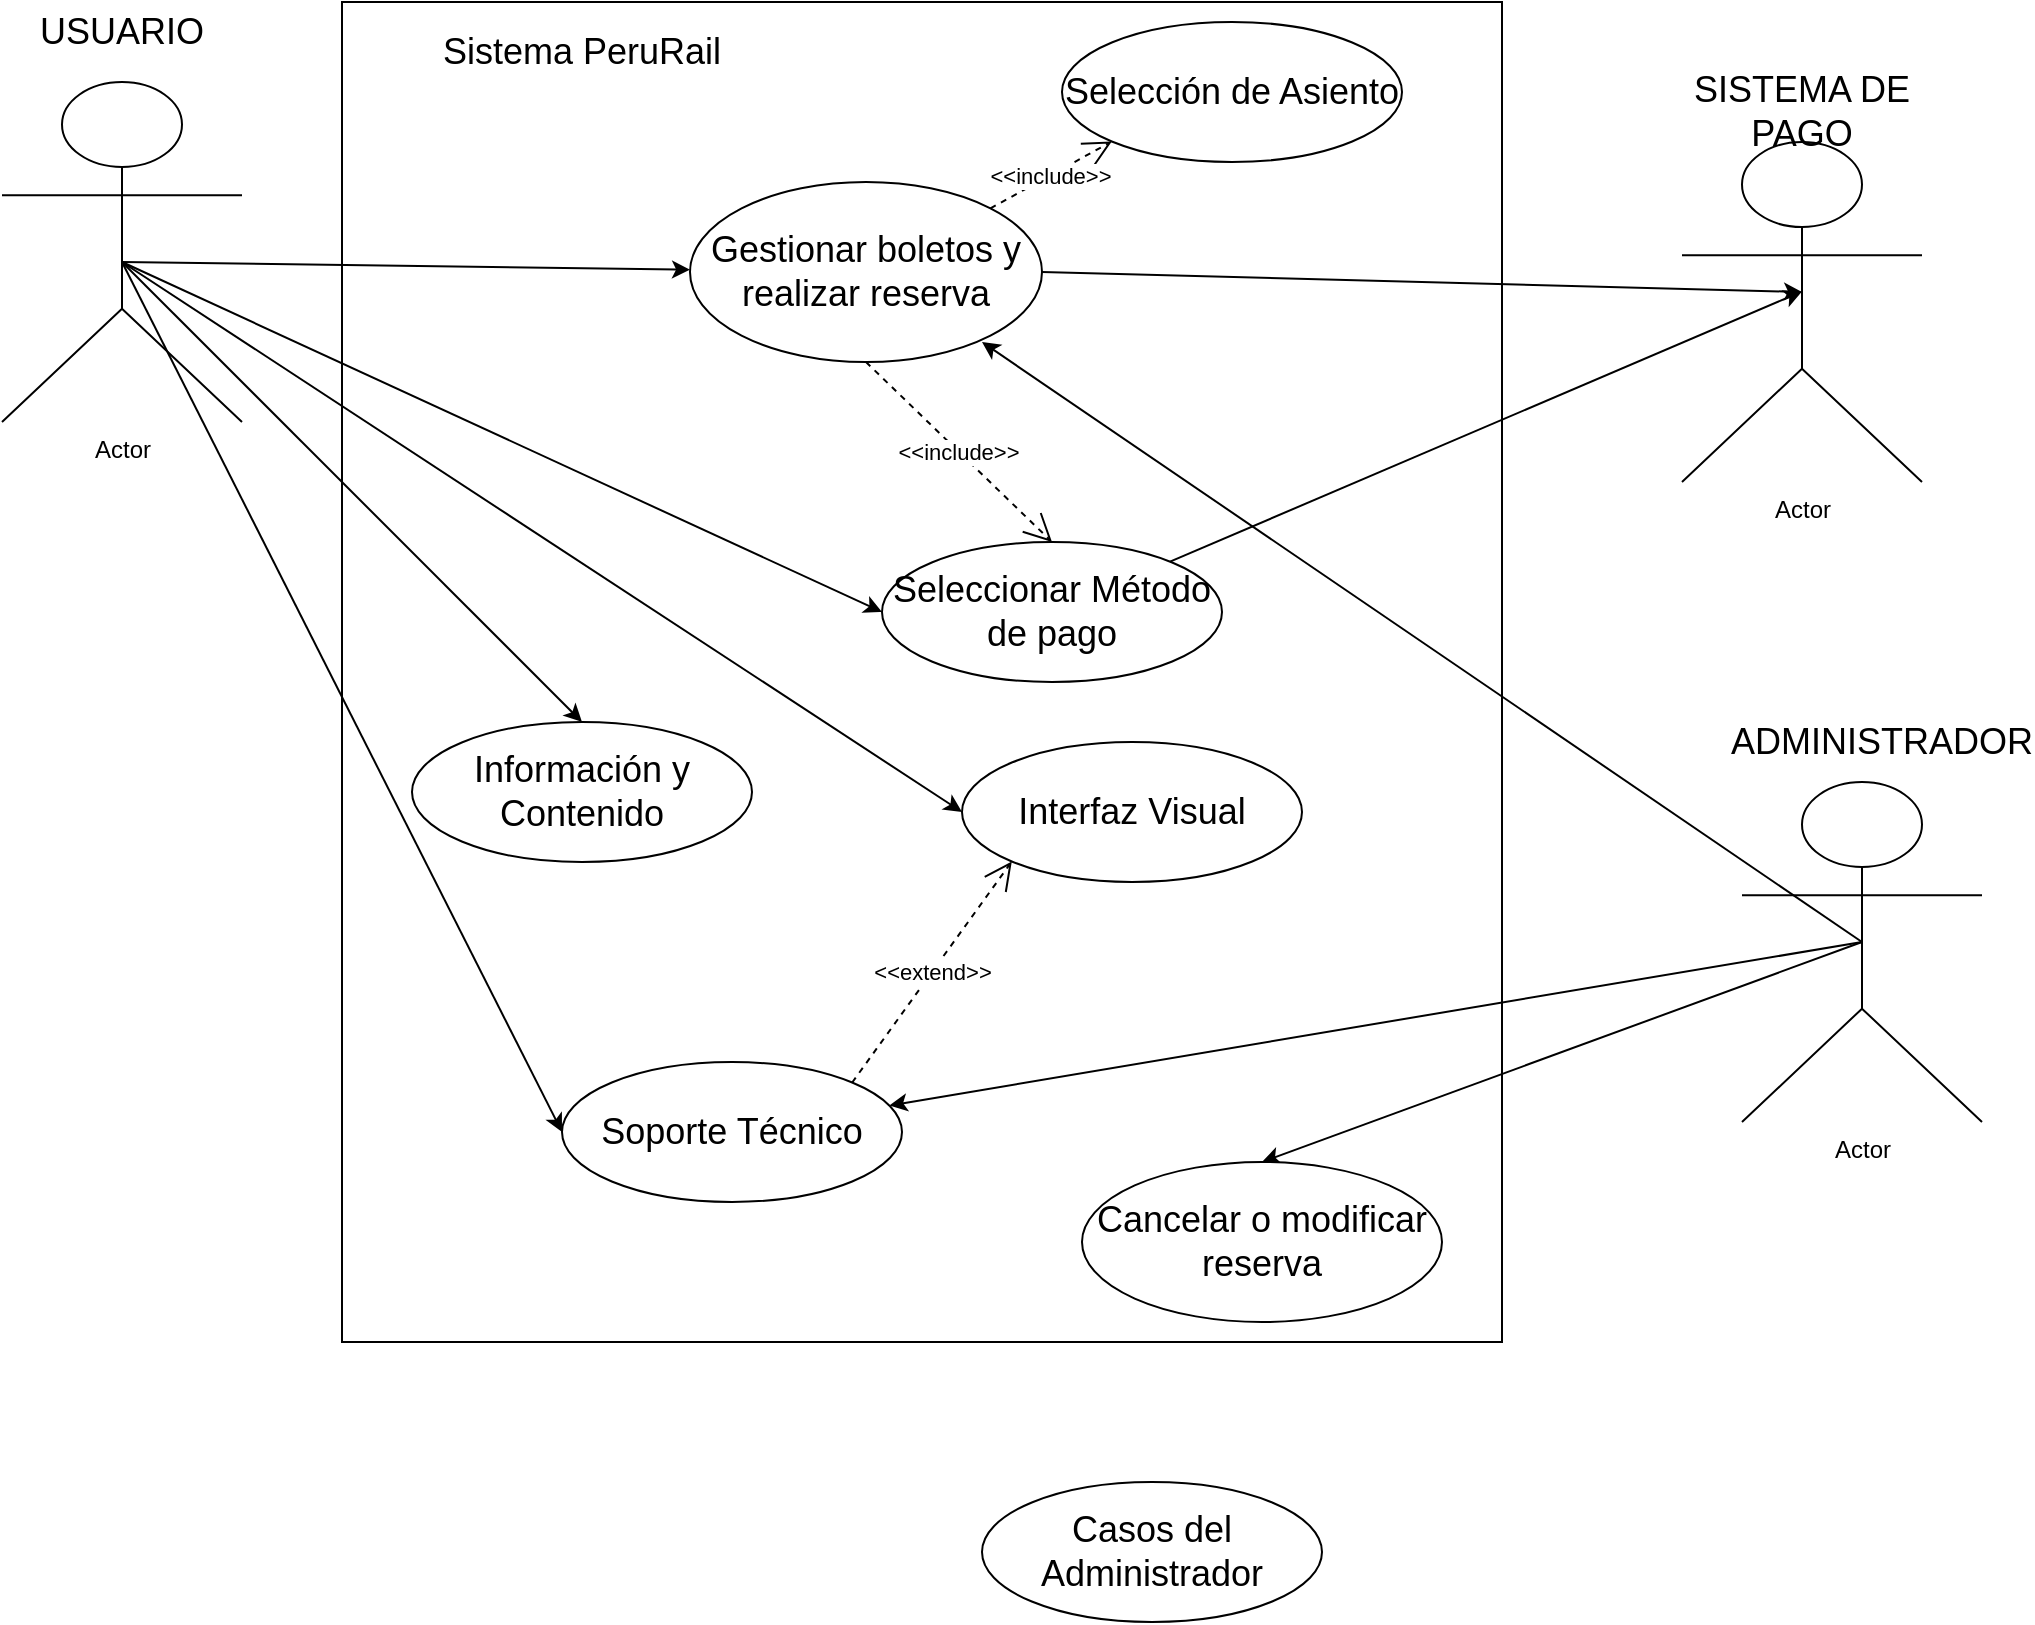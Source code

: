 <mxfile version="26.2.13">
  <diagram name="Página-1" id="PM6Nu7noYMHaJpYSSAjI">
    <mxGraphModel dx="2072" dy="1140" grid="1" gridSize="10" guides="1" tooltips="1" connect="1" arrows="1" fold="1" page="1" pageScale="1" pageWidth="827" pageHeight="1169" math="0" shadow="0">
      <root>
        <object label="" id="0">
          <mxCell />
        </object>
        <mxCell id="1" parent="0" />
        <mxCell id="TC1D73VwZfqgDRdJC2S0-26" value="" style="rounded=0;whiteSpace=wrap;html=1;" parent="1" vertex="1">
          <mxGeometry x="240" y="70" width="580" height="670" as="geometry" />
        </mxCell>
        <mxCell id="TC1D73VwZfqgDRdJC2S0-27" value="&lt;font style=&quot;font-size: 18px;&quot;&gt;Gestionar boletos y realizar reserva&lt;/font&gt;" style="ellipse;whiteSpace=wrap;html=1;" parent="1" vertex="1">
          <mxGeometry x="414" y="160" width="176" height="90" as="geometry" />
        </mxCell>
        <mxCell id="TC1D73VwZfqgDRdJC2S0-28" value="&lt;font style=&quot;font-size: 18px;&quot;&gt;Seleccionar Método de pago&lt;/font&gt;" style="ellipse;whiteSpace=wrap;html=1;" parent="1" vertex="1">
          <mxGeometry x="510" y="340" width="170" height="70" as="geometry" />
        </mxCell>
        <mxCell id="TC1D73VwZfqgDRdJC2S0-29" value="&lt;font style=&quot;font-size: 18px;&quot;&gt;Selección de Asiento&lt;/font&gt;" style="ellipse;whiteSpace=wrap;html=1;" parent="1" vertex="1">
          <mxGeometry x="600" y="80" width="170" height="70" as="geometry" />
        </mxCell>
        <mxCell id="TC1D73VwZfqgDRdJC2S0-30" value="&lt;font style=&quot;font-size: 18px;&quot;&gt;Información y Contenido&lt;/font&gt;" style="ellipse;whiteSpace=wrap;html=1;" parent="1" vertex="1">
          <mxGeometry x="275" y="430" width="170" height="70" as="geometry" />
        </mxCell>
        <mxCell id="TC1D73VwZfqgDRdJC2S0-32" value="&lt;font style=&quot;font-size: 18px;&quot;&gt;Soporte Técnico&lt;/font&gt;" style="ellipse;whiteSpace=wrap;html=1;" parent="1" vertex="1">
          <mxGeometry x="350" y="600" width="170" height="70" as="geometry" />
        </mxCell>
        <mxCell id="TC1D73VwZfqgDRdJC2S0-33" value="&lt;font style=&quot;font-size: 18px;&quot;&gt;Interfaz Visual&lt;/font&gt;" style="ellipse;whiteSpace=wrap;html=1;" parent="1" vertex="1">
          <mxGeometry x="550" y="440" width="170" height="70" as="geometry" />
        </mxCell>
        <mxCell id="TC1D73VwZfqgDRdJC2S0-34" value="&lt;font style=&quot;font-size: 18px;&quot;&gt;Casos del Administrador&lt;/font&gt;" style="ellipse;whiteSpace=wrap;html=1;" parent="1" vertex="1">
          <mxGeometry x="560" y="810" width="170" height="70" as="geometry" />
        </mxCell>
        <mxCell id="TC1D73VwZfqgDRdJC2S0-35" value="Actor" style="shape=umlActor;verticalLabelPosition=bottom;verticalAlign=top;html=1;outlineConnect=0;" parent="1" vertex="1">
          <mxGeometry x="910" y="140" width="120" height="170" as="geometry" />
        </mxCell>
        <object label="Actor" id="TC1D73VwZfqgDRdJC2S0-36">
          <mxCell style="shape=umlActor;verticalLabelPosition=bottom;verticalAlign=top;html=1;outlineConnect=0;" parent="1" vertex="1">
            <mxGeometry x="70" y="110" width="120" height="170" as="geometry" />
          </mxCell>
        </object>
        <mxCell id="TC1D73VwZfqgDRdJC2S0-37" value="Actor" style="shape=umlActor;verticalLabelPosition=bottom;verticalAlign=top;html=1;outlineConnect=0;" parent="1" vertex="1">
          <mxGeometry x="940" y="460" width="120" height="170" as="geometry" />
        </mxCell>
        <mxCell id="TC1D73VwZfqgDRdJC2S0-41" value="&lt;font style=&quot;font-size: 18px;&quot;&gt;USUARIO&lt;/font&gt;" style="text;html=1;align=center;verticalAlign=middle;whiteSpace=wrap;rounded=0;" parent="1" vertex="1">
          <mxGeometry x="100" y="70" width="60" height="30" as="geometry" />
        </mxCell>
        <mxCell id="TC1D73VwZfqgDRdJC2S0-42" value="&lt;font style=&quot;font-size: 18px;&quot;&gt;ADMINISTRADOR&lt;/font&gt;" style="text;html=1;align=center;verticalAlign=middle;whiteSpace=wrap;rounded=0;" parent="1" vertex="1">
          <mxGeometry x="970" y="420" width="80" height="40" as="geometry" />
        </mxCell>
        <mxCell id="TC1D73VwZfqgDRdJC2S0-43" value="&lt;font style=&quot;font-size: 18px;&quot;&gt;SISTEMA DE PAGO&lt;/font&gt;" style="text;html=1;align=center;verticalAlign=middle;whiteSpace=wrap;rounded=0;" parent="1" vertex="1">
          <mxGeometry x="910" y="110" width="120" height="30" as="geometry" />
        </mxCell>
        <mxCell id="TC1D73VwZfqgDRdJC2S0-45" value="&lt;font style=&quot;font-size: 18px;&quot;&gt;Sistema PeruRail&lt;/font&gt;" style="text;html=1;align=center;verticalAlign=middle;whiteSpace=wrap;rounded=0;" parent="1" vertex="1">
          <mxGeometry x="260" y="80" width="200" height="30" as="geometry" />
        </mxCell>
        <mxCell id="TC1D73VwZfqgDRdJC2S0-48" value="" style="endArrow=classic;html=1;rounded=0;" parent="1" target="TC1D73VwZfqgDRdJC2S0-27" edge="1">
          <mxGeometry width="50" height="50" relative="1" as="geometry">
            <mxPoint x="130" y="200" as="sourcePoint" />
            <mxPoint x="180" y="150" as="targetPoint" />
            <Array as="points" />
          </mxGeometry>
        </mxCell>
        <mxCell id="TC1D73VwZfqgDRdJC2S0-50" value="" style="endArrow=classic;html=1;rounded=0;entryX=0;entryY=0.5;entryDx=0;entryDy=0;" parent="1" target="TC1D73VwZfqgDRdJC2S0-28" edge="1">
          <mxGeometry width="50" height="50" relative="1" as="geometry">
            <mxPoint x="130" y="200" as="sourcePoint" />
            <mxPoint x="370" y="275" as="targetPoint" />
            <Array as="points" />
          </mxGeometry>
        </mxCell>
        <mxCell id="TC1D73VwZfqgDRdJC2S0-52" value="" style="endArrow=classic;html=1;rounded=0;entryX=0;entryY=0.5;entryDx=0;entryDy=0;" parent="1" target="TC1D73VwZfqgDRdJC2S0-33" edge="1">
          <mxGeometry width="50" height="50" relative="1" as="geometry">
            <mxPoint x="130" y="200" as="sourcePoint" />
            <mxPoint x="520" y="385" as="targetPoint" />
            <Array as="points" />
          </mxGeometry>
        </mxCell>
        <mxCell id="TC1D73VwZfqgDRdJC2S0-53" value="" style="endArrow=classic;html=1;rounded=0;entryX=0.5;entryY=0;entryDx=0;entryDy=0;" parent="1" target="TC1D73VwZfqgDRdJC2S0-30" edge="1">
          <mxGeometry width="50" height="50" relative="1" as="geometry">
            <mxPoint x="130" y="200" as="sourcePoint" />
            <mxPoint x="630" y="485" as="targetPoint" />
            <Array as="points" />
          </mxGeometry>
        </mxCell>
        <mxCell id="TC1D73VwZfqgDRdJC2S0-54" value="" style="endArrow=classic;html=1;rounded=0;entryX=0;entryY=0.5;entryDx=0;entryDy=0;" parent="1" target="TC1D73VwZfqgDRdJC2S0-32" edge="1">
          <mxGeometry width="50" height="50" relative="1" as="geometry">
            <mxPoint x="130" y="200" as="sourcePoint" />
            <mxPoint x="335" y="460" as="targetPoint" />
            <Array as="points" />
          </mxGeometry>
        </mxCell>
        <mxCell id="TC1D73VwZfqgDRdJC2S0-55" value="" style="endArrow=classic;html=1;rounded=0;entryX=0.5;entryY=0;entryDx=0;entryDy=0;" parent="1" target="NcRQIlm_eBkPzuiHCASi-1" edge="1">
          <mxGeometry width="50" height="50" relative="1" as="geometry">
            <mxPoint x="1000" y="540" as="sourcePoint" />
            <mxPoint x="760" y="660" as="targetPoint" />
          </mxGeometry>
        </mxCell>
        <mxCell id="TC1D73VwZfqgDRdJC2S0-57" value="" style="endArrow=classic;html=1;rounded=0;entryX=0.5;entryY=0.5;entryDx=0;entryDy=0;entryPerimeter=0;" parent="1" source="TC1D73VwZfqgDRdJC2S0-28" edge="1">
          <mxGeometry width="50" height="50" relative="1" as="geometry">
            <mxPoint x="655.1" y="340.0" as="sourcePoint" />
            <mxPoint x="970" y="214.75" as="targetPoint" />
          </mxGeometry>
        </mxCell>
        <mxCell id="TC1D73VwZfqgDRdJC2S0-62" value="" style="endArrow=classic;html=1;rounded=0;" parent="1" target="TC1D73VwZfqgDRdJC2S0-32" edge="1">
          <mxGeometry width="50" height="50" relative="1" as="geometry">
            <mxPoint x="1000" y="540" as="sourcePoint" />
            <mxPoint x="755" y="660" as="targetPoint" />
          </mxGeometry>
        </mxCell>
        <mxCell id="zQ8F3WvQ2oIKZYdGVN_U-3" value="&amp;lt;&amp;lt;include&amp;gt;&amp;gt;" style="endArrow=open;endSize=12;dashed=1;html=1;rounded=0;exitX=1;exitY=0;exitDx=0;exitDy=0;entryX=0;entryY=1;entryDx=0;entryDy=0;" parent="1" source="TC1D73VwZfqgDRdJC2S0-27" target="TC1D73VwZfqgDRdJC2S0-29" edge="1">
          <mxGeometry width="160" relative="1" as="geometry">
            <mxPoint x="550" y="170" as="sourcePoint" />
            <mxPoint x="710" y="170" as="targetPoint" />
          </mxGeometry>
        </mxCell>
        <mxCell id="zQ8F3WvQ2oIKZYdGVN_U-4" value="&amp;lt;&amp;lt;include&amp;gt;&amp;gt;" style="endArrow=open;endSize=12;dashed=1;html=1;rounded=0;exitX=0.5;exitY=1;exitDx=0;exitDy=0;entryX=0.5;entryY=0;entryDx=0;entryDy=0;" parent="1" source="TC1D73VwZfqgDRdJC2S0-27" target="TC1D73VwZfqgDRdJC2S0-28" edge="1">
          <mxGeometry width="160" relative="1" as="geometry">
            <mxPoint x="520" y="332" as="sourcePoint" />
            <mxPoint x="573" y="260" as="targetPoint" />
          </mxGeometry>
        </mxCell>
        <mxCell id="zQ8F3WvQ2oIKZYdGVN_U-5" value="&amp;lt;&amp;lt;extend&amp;gt;&amp;gt;" style="endArrow=open;endSize=12;dashed=1;html=1;rounded=0;exitX=1;exitY=0;exitDx=0;exitDy=0;entryX=0;entryY=1;entryDx=0;entryDy=0;" parent="1" source="TC1D73VwZfqgDRdJC2S0-32" target="TC1D73VwZfqgDRdJC2S0-33" edge="1">
          <mxGeometry width="160" relative="1" as="geometry">
            <mxPoint x="500" y="530" as="sourcePoint" />
            <mxPoint x="582" y="590" as="targetPoint" />
          </mxGeometry>
        </mxCell>
        <mxCell id="zQ8F3WvQ2oIKZYdGVN_U-6" value="" style="endArrow=classic;html=1;rounded=0;exitX=1;exitY=0.5;exitDx=0;exitDy=0;" parent="1" edge="1" source="TC1D73VwZfqgDRdJC2S0-27">
          <mxGeometry width="50" height="50" relative="1" as="geometry">
            <mxPoint x="580" y="205" as="sourcePoint" />
            <mxPoint x="970" y="215" as="targetPoint" />
            <Array as="points">
              <mxPoint x="970" y="215" />
            </Array>
          </mxGeometry>
        </mxCell>
        <mxCell id="NcRQIlm_eBkPzuiHCASi-1" value="&lt;font style=&quot;font-size: 18px;&quot;&gt;Cancelar o modificar reserva&lt;/font&gt;" style="ellipse;whiteSpace=wrap;html=1;" vertex="1" parent="1">
          <mxGeometry x="610" y="650" width="180" height="80" as="geometry" />
        </mxCell>
        <mxCell id="NcRQIlm_eBkPzuiHCASi-3" value="" style="endArrow=classic;html=1;rounded=0;" edge="1" parent="1">
          <mxGeometry width="50" height="50" relative="1" as="geometry">
            <mxPoint x="1000" y="540" as="sourcePoint" />
            <mxPoint x="560" y="240" as="targetPoint" />
          </mxGeometry>
        </mxCell>
      </root>
    </mxGraphModel>
  </diagram>
</mxfile>
